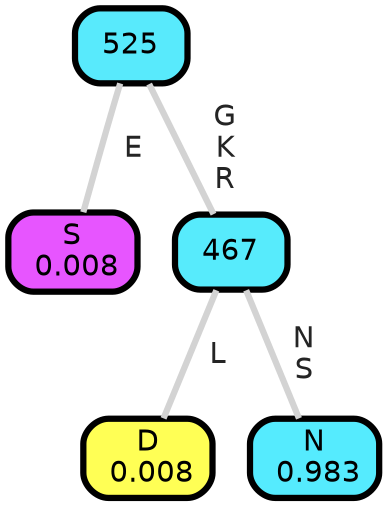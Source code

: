 graph Tree {
node [shape=box, style="filled, rounded",color="black",penwidth="3",fontcolor="black",                 fontname=helvetica] ;
graph [ranksep="0 equally", splines=straight,                 bgcolor=transparent, dpi=200] ;
edge [fontname=helvetica, fontweight=bold,fontcolor=grey14,color=lightgray] ;
0 [label="S
 0.008", fillcolor="#e755ff"] ;
1 [label="525", fillcolor="#58eafc"] ;
2 [label="D
 0.008", fillcolor="#ffff55"] ;
3 [label="467", fillcolor="#57ebfc"] ;
4 [label="N
 0.983", fillcolor="#55ebfe"] ;
1 -- 0 [label=" E",penwidth=3] ;
1 -- 3 [label=" G\n K\n R",penwidth=3] ;
3 -- 2 [label=" L",penwidth=3] ;
3 -- 4 [label=" N\n S",penwidth=3] ;
{rank = same;}}
